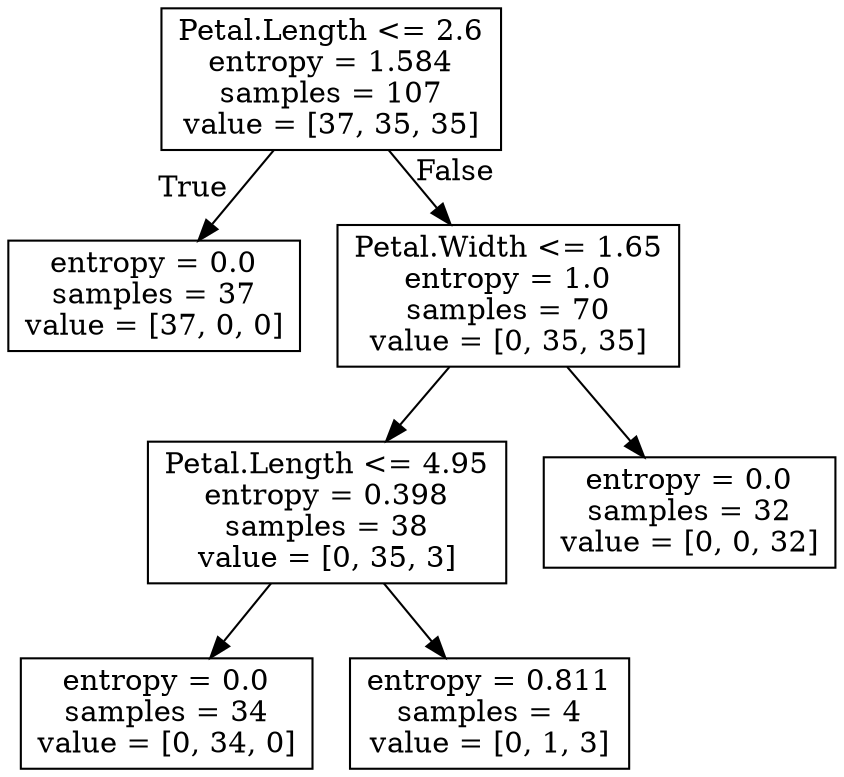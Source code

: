 digraph Tree {
node [shape=box] ;
0 [label="Petal.Length <= 2.6\nentropy = 1.584\nsamples = 107\nvalue = [37, 35, 35]"] ;
1 [label="entropy = 0.0\nsamples = 37\nvalue = [37, 0, 0]"] ;
0 -> 1 [labeldistance=2.5, labelangle=45, headlabel="True"] ;
2 [label="Petal.Width <= 1.65\nentropy = 1.0\nsamples = 70\nvalue = [0, 35, 35]"] ;
0 -> 2 [labeldistance=2.5, labelangle=-45, headlabel="False"] ;
3 [label="Petal.Length <= 4.95\nentropy = 0.398\nsamples = 38\nvalue = [0, 35, 3]"] ;
2 -> 3 ;
4 [label="entropy = 0.0\nsamples = 34\nvalue = [0, 34, 0]"] ;
3 -> 4 ;
5 [label="entropy = 0.811\nsamples = 4\nvalue = [0, 1, 3]"] ;
3 -> 5 ;
6 [label="entropy = 0.0\nsamples = 32\nvalue = [0, 0, 32]"] ;
2 -> 6 ;
}